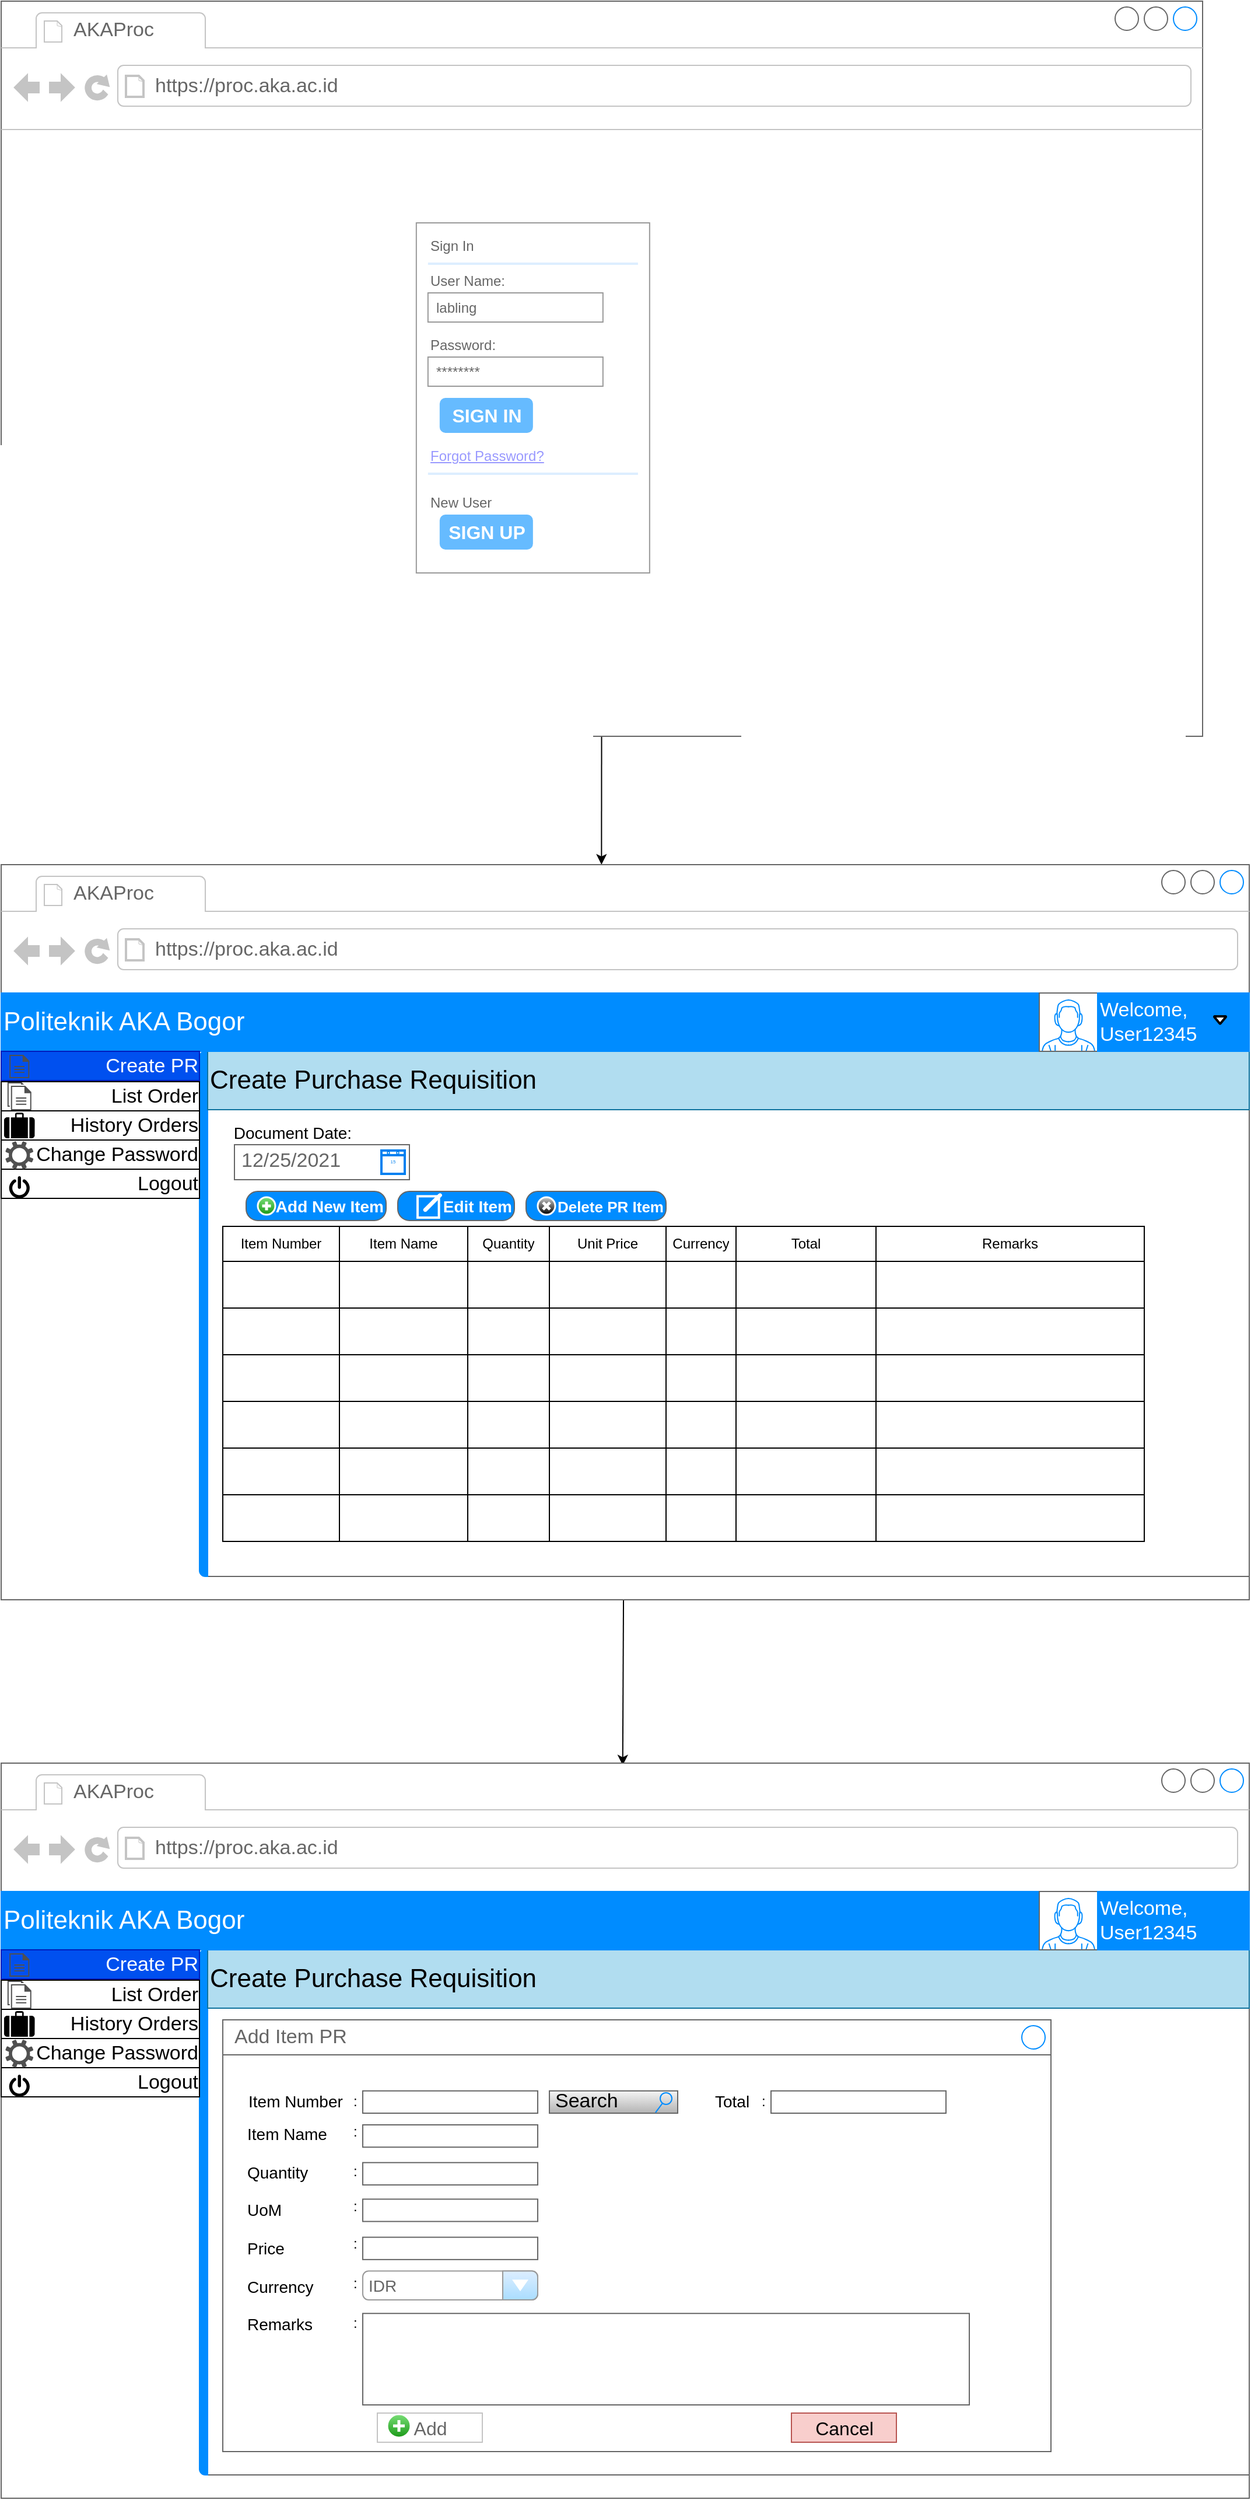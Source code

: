 <mxfile version="14.9.5" type="github">
  <diagram name="Page-1" id="03018318-947c-dd8e-b7a3-06fadd420f32">
    <mxGraphModel dx="1346" dy="877" grid="1" gridSize="10" guides="1" tooltips="1" connect="1" arrows="1" fold="1" page="1" pageScale="1" pageWidth="1100" pageHeight="850" background="none" math="0" shadow="0">
      <root>
        <mxCell id="0" />
        <mxCell id="1" parent="0" />
        <mxCell id="UZ5AK2FVw-hcxoctWNac-175" style="edgeStyle=none;rounded=0;orthogonalLoop=1;jettySize=auto;html=1;entryX=0.481;entryY=0;entryDx=0;entryDy=0;entryPerimeter=0;" edge="1" parent="1" source="FRGPHZSi0qJU7UoumQTa-4" target="42yvkzEmiVA_wIKFC7tD-16">
          <mxGeometry relative="1" as="geometry" />
        </mxCell>
        <mxCell id="FRGPHZSi0qJU7UoumQTa-4" value="" style="strokeWidth=1;shadow=0;dashed=0;align=center;html=1;shape=mxgraph.mockup.containers.browserWindow;rSize=0;strokeColor=#666666;strokeColor2=#008cff;strokeColor3=#c4c4c4;mainText=,;recursiveResize=0;" parent="1" vertex="1">
          <mxGeometry x="40" y="40" width="1030" height="630" as="geometry" />
        </mxCell>
        <mxCell id="FRGPHZSi0qJU7UoumQTa-5" value="AKAProc" style="strokeWidth=1;shadow=0;dashed=0;align=center;html=1;shape=mxgraph.mockup.containers.anchor;fontSize=17;fontColor=#666666;align=left;" parent="FRGPHZSi0qJU7UoumQTa-4" vertex="1">
          <mxGeometry x="60" y="12" width="110" height="26" as="geometry" />
        </mxCell>
        <mxCell id="FRGPHZSi0qJU7UoumQTa-6" value="https://proc.aka.ac.id" style="strokeWidth=1;shadow=0;dashed=0;align=center;html=1;shape=mxgraph.mockup.containers.anchor;rSize=0;fontSize=17;fontColor=#666666;align=left;" parent="FRGPHZSi0qJU7UoumQTa-4" vertex="1">
          <mxGeometry x="130" y="60" width="250" height="26" as="geometry" />
        </mxCell>
        <mxCell id="FRGPHZSi0qJU7UoumQTa-7" value="" style="strokeWidth=1;shadow=0;dashed=0;align=center;html=1;shape=mxgraph.mockup.forms.rrect;rSize=0;strokeColor=#999999;fillColor=#ffffff;" parent="FRGPHZSi0qJU7UoumQTa-4" vertex="1">
          <mxGeometry x="355.92" y="190" width="200" height="300" as="geometry" />
        </mxCell>
        <mxCell id="FRGPHZSi0qJU7UoumQTa-8" value="Sign In" style="strokeWidth=1;shadow=0;dashed=0;align=center;html=1;shape=mxgraph.mockup.forms.anchor;fontSize=12;fontColor=#666666;align=left;resizeWidth=1;spacingLeft=0;" parent="FRGPHZSi0qJU7UoumQTa-7" vertex="1">
          <mxGeometry width="100" height="20" relative="1" as="geometry">
            <mxPoint x="10" y="10" as="offset" />
          </mxGeometry>
        </mxCell>
        <mxCell id="FRGPHZSi0qJU7UoumQTa-9" value="" style="shape=line;strokeColor=#ddeeff;strokeWidth=2;html=1;resizeWidth=1;" parent="FRGPHZSi0qJU7UoumQTa-7" vertex="1">
          <mxGeometry width="180" height="10" relative="1" as="geometry">
            <mxPoint x="10" y="30" as="offset" />
          </mxGeometry>
        </mxCell>
        <mxCell id="FRGPHZSi0qJU7UoumQTa-10" value="User Name:" style="strokeWidth=1;shadow=0;dashed=0;align=center;html=1;shape=mxgraph.mockup.forms.anchor;fontSize=12;fontColor=#666666;align=left;resizeWidth=1;spacingLeft=0;" parent="FRGPHZSi0qJU7UoumQTa-7" vertex="1">
          <mxGeometry width="100" height="20" relative="1" as="geometry">
            <mxPoint x="10" y="40" as="offset" />
          </mxGeometry>
        </mxCell>
        <mxCell id="FRGPHZSi0qJU7UoumQTa-11" value="labling" style="strokeWidth=1;shadow=0;dashed=0;align=center;html=1;shape=mxgraph.mockup.forms.rrect;rSize=0;strokeColor=#999999;fontColor=#666666;align=left;spacingLeft=5;resizeWidth=1;" parent="FRGPHZSi0qJU7UoumQTa-7" vertex="1">
          <mxGeometry width="150" height="25" relative="1" as="geometry">
            <mxPoint x="10" y="60" as="offset" />
          </mxGeometry>
        </mxCell>
        <mxCell id="FRGPHZSi0qJU7UoumQTa-12" value="Password:" style="strokeWidth=1;shadow=0;dashed=0;align=center;html=1;shape=mxgraph.mockup.forms.anchor;fontSize=12;fontColor=#666666;align=left;resizeWidth=1;spacingLeft=0;" parent="FRGPHZSi0qJU7UoumQTa-7" vertex="1">
          <mxGeometry width="100" height="20" relative="1" as="geometry">
            <mxPoint x="10" y="95" as="offset" />
          </mxGeometry>
        </mxCell>
        <mxCell id="FRGPHZSi0qJU7UoumQTa-13" value="********" style="strokeWidth=1;shadow=0;dashed=0;align=center;html=1;shape=mxgraph.mockup.forms.rrect;rSize=0;strokeColor=#999999;fontColor=#666666;align=left;spacingLeft=5;resizeWidth=1;" parent="FRGPHZSi0qJU7UoumQTa-7" vertex="1">
          <mxGeometry width="150" height="25" relative="1" as="geometry">
            <mxPoint x="10" y="115" as="offset" />
          </mxGeometry>
        </mxCell>
        <mxCell id="FRGPHZSi0qJU7UoumQTa-14" value="SIGN IN" style="strokeWidth=1;shadow=0;dashed=0;align=center;html=1;shape=mxgraph.mockup.forms.rrect;rSize=5;strokeColor=none;fontColor=#ffffff;fillColor=#66bbff;fontSize=16;fontStyle=1;" parent="FRGPHZSi0qJU7UoumQTa-7" vertex="1">
          <mxGeometry y="1" width="80" height="30" relative="1" as="geometry">
            <mxPoint x="20" y="-150" as="offset" />
          </mxGeometry>
        </mxCell>
        <mxCell id="FRGPHZSi0qJU7UoumQTa-15" value="Forgot Password?" style="strokeWidth=1;shadow=0;dashed=0;align=center;html=1;shape=mxgraph.mockup.forms.anchor;fontSize=12;fontColor=#9999ff;align=left;spacingLeft=0;fontStyle=4;resizeWidth=1;" parent="FRGPHZSi0qJU7UoumQTa-7" vertex="1">
          <mxGeometry y="1" width="150" height="20" relative="1" as="geometry">
            <mxPoint x="10" y="-110" as="offset" />
          </mxGeometry>
        </mxCell>
        <mxCell id="FRGPHZSi0qJU7UoumQTa-16" value="" style="shape=line;strokeColor=#ddeeff;strokeWidth=2;html=1;resizeWidth=1;" parent="FRGPHZSi0qJU7UoumQTa-7" vertex="1">
          <mxGeometry y="1" width="180" height="10" relative="1" as="geometry">
            <mxPoint x="10" y="-90" as="offset" />
          </mxGeometry>
        </mxCell>
        <mxCell id="FRGPHZSi0qJU7UoumQTa-17" value="New User" style="strokeWidth=1;shadow=0;dashed=0;align=center;html=1;shape=mxgraph.mockup.forms.anchor;fontSize=12;fontColor=#666666;align=left;spacingLeft=0;resizeWidth=1;" parent="FRGPHZSi0qJU7UoumQTa-7" vertex="1">
          <mxGeometry y="1" width="150" height="20" relative="1" as="geometry">
            <mxPoint x="10" y="-70" as="offset" />
          </mxGeometry>
        </mxCell>
        <mxCell id="FRGPHZSi0qJU7UoumQTa-18" value="SIGN UP" style="strokeWidth=1;shadow=0;dashed=0;align=center;html=1;shape=mxgraph.mockup.forms.rrect;rSize=5;strokeColor=none;fontColor=#ffffff;fillColor=#66bbff;fontSize=16;fontStyle=1;" parent="FRGPHZSi0qJU7UoumQTa-7" vertex="1">
          <mxGeometry y="1" width="80" height="30" relative="1" as="geometry">
            <mxPoint x="20" y="-50" as="offset" />
          </mxGeometry>
        </mxCell>
        <mxCell id="UZ5AK2FVw-hcxoctWNac-176" style="edgeStyle=none;rounded=0;orthogonalLoop=1;jettySize=auto;html=1;entryX=0.498;entryY=0.003;entryDx=0;entryDy=0;entryPerimeter=0;" edge="1" parent="1" source="42yvkzEmiVA_wIKFC7tD-16" target="UZ5AK2FVw-hcxoctWNac-94">
          <mxGeometry relative="1" as="geometry" />
        </mxCell>
        <mxCell id="42yvkzEmiVA_wIKFC7tD-16" value="" style="strokeWidth=1;shadow=0;dashed=0;align=center;html=1;shape=mxgraph.mockup.containers.browserWindow;rSize=0;strokeColor=#666666;strokeColor2=#008cff;strokeColor3=#c4c4c4;mainText=,;recursiveResize=0;" parent="1" vertex="1">
          <mxGeometry x="40" y="780" width="1070" height="630" as="geometry" />
        </mxCell>
        <mxCell id="42yvkzEmiVA_wIKFC7tD-17" value="AKAProc" style="strokeWidth=1;shadow=0;dashed=0;align=center;html=1;shape=mxgraph.mockup.containers.anchor;fontSize=17;fontColor=#666666;align=left;" parent="42yvkzEmiVA_wIKFC7tD-16" vertex="1">
          <mxGeometry x="60" y="12" width="110" height="26" as="geometry" />
        </mxCell>
        <mxCell id="42yvkzEmiVA_wIKFC7tD-18" value="https://proc.aka.ac.id" style="strokeWidth=1;shadow=0;dashed=0;align=center;html=1;shape=mxgraph.mockup.containers.anchor;rSize=0;fontSize=17;fontColor=#666666;align=left;" parent="42yvkzEmiVA_wIKFC7tD-16" vertex="1">
          <mxGeometry x="130" y="60" width="250" height="26" as="geometry" />
        </mxCell>
        <mxCell id="42yvkzEmiVA_wIKFC7tD-37" value="" style="strokeWidth=1;shadow=0;dashed=0;align=center;html=1;shape=mxgraph.mockup.containers.marginRect2;rectMarginLeft=67;strokeColor=#666666;gradientColor=none;" parent="42yvkzEmiVA_wIKFC7tD-16" vertex="1">
          <mxGeometry x="110" y="160" width="960" height="450" as="geometry" />
        </mxCell>
        <mxCell id="42yvkzEmiVA_wIKFC7tD-41" value="" style="strokeWidth=1;shadow=0;dashed=0;align=center;html=1;shape=mxgraph.mockup.containers.leftButton;rSize=5;strokeColor=#008cff;fillColor=#008cff;resizeHeight=1;movable=0;deletable=0;" parent="42yvkzEmiVA_wIKFC7tD-37" vertex="1">
          <mxGeometry width="7" height="450" relative="1" as="geometry">
            <mxPoint x="60" as="offset" />
          </mxGeometry>
        </mxCell>
        <mxCell id="42yvkzEmiVA_wIKFC7tD-43" value="&lt;font style=&quot;font-size: 22px&quot;&gt;Create Purchase Requisition&lt;/font&gt;" style="strokeWidth=1;shadow=0;dashed=0;align=left;html=1;shape=mxgraph.mockup.containers.rrect;rSize=0;fontSize=17;fillColor=#b1ddf0;strokeColor=#10739e;" parent="42yvkzEmiVA_wIKFC7tD-37" vertex="1">
          <mxGeometry x="67" width="893" height="50" as="geometry" />
        </mxCell>
        <mxCell id="42yvkzEmiVA_wIKFC7tD-111" value="12/25/2021" style="strokeWidth=1;shadow=0;dashed=0;align=center;html=1;shape=mxgraph.mockup.text.textBox;fontColor=#666666;align=left;fontSize=17;spacingLeft=4;spacingTop=-3;strokeColor=#666666;mainText=" parent="42yvkzEmiVA_wIKFC7tD-37" vertex="1">
          <mxGeometry x="90" y="80" width="150" height="30" as="geometry" />
        </mxCell>
        <mxCell id="42yvkzEmiVA_wIKFC7tD-166" value="Document Date:" style="text;html=1;strokeColor=none;fillColor=none;align=center;verticalAlign=middle;whiteSpace=wrap;rounded=0;fontSize=14;" parent="42yvkzEmiVA_wIKFC7tD-37" vertex="1">
          <mxGeometry x="80" y="60" width="120" height="20" as="geometry" />
        </mxCell>
        <mxCell id="UZ5AK2FVw-hcxoctWNac-22" value="" style="shape=table;startSize=0;container=1;collapsible=0;childLayout=tableLayout;" vertex="1" parent="42yvkzEmiVA_wIKFC7tD-37">
          <mxGeometry x="80" y="150" width="790" height="270" as="geometry" />
        </mxCell>
        <mxCell id="UZ5AK2FVw-hcxoctWNac-23" value="" style="shape=partialRectangle;collapsible=0;dropTarget=0;pointerEvents=0;fillColor=none;top=0;left=0;bottom=0;right=0;points=[[0,0.5],[1,0.5]];portConstraint=eastwest;" vertex="1" parent="UZ5AK2FVw-hcxoctWNac-22">
          <mxGeometry width="790" height="30" as="geometry" />
        </mxCell>
        <mxCell id="UZ5AK2FVw-hcxoctWNac-24" value="Item Number" style="shape=partialRectangle;html=1;whiteSpace=wrap;connectable=0;overflow=hidden;fillColor=none;top=0;left=0;bottom=0;right=0;pointerEvents=1;" vertex="1" parent="UZ5AK2FVw-hcxoctWNac-23">
          <mxGeometry width="100" height="30" as="geometry" />
        </mxCell>
        <mxCell id="UZ5AK2FVw-hcxoctWNac-25" value="" style="shape=partialRectangle;html=1;whiteSpace=wrap;connectable=0;overflow=hidden;fillColor=none;top=0;left=0;bottom=0;right=0;pointerEvents=1;" vertex="1" parent="UZ5AK2FVw-hcxoctWNac-23">
          <mxGeometry x="100" width="110" height="30" as="geometry" />
        </mxCell>
        <mxCell id="UZ5AK2FVw-hcxoctWNac-26" value="Quantity" style="shape=partialRectangle;html=1;whiteSpace=wrap;connectable=0;overflow=hidden;fillColor=none;top=0;left=0;bottom=0;right=0;pointerEvents=1;" vertex="1" parent="UZ5AK2FVw-hcxoctWNac-23">
          <mxGeometry x="210" width="70" height="30" as="geometry" />
        </mxCell>
        <mxCell id="UZ5AK2FVw-hcxoctWNac-27" value="Unit Price" style="shape=partialRectangle;html=1;whiteSpace=wrap;connectable=0;overflow=hidden;fillColor=none;top=0;left=0;bottom=0;right=0;pointerEvents=1;" vertex="1" parent="UZ5AK2FVw-hcxoctWNac-23">
          <mxGeometry x="280" width="100" height="30" as="geometry" />
        </mxCell>
        <mxCell id="UZ5AK2FVw-hcxoctWNac-28" value="Currency" style="shape=partialRectangle;html=1;whiteSpace=wrap;connectable=0;overflow=hidden;fillColor=none;top=0;left=0;bottom=0;right=0;pointerEvents=1;" vertex="1" parent="UZ5AK2FVw-hcxoctWNac-23">
          <mxGeometry x="380" width="60" height="30" as="geometry" />
        </mxCell>
        <mxCell id="UZ5AK2FVw-hcxoctWNac-29" value="Total" style="shape=partialRectangle;html=1;whiteSpace=wrap;connectable=0;overflow=hidden;fillColor=none;top=0;left=0;bottom=0;right=0;pointerEvents=1;" vertex="1" parent="UZ5AK2FVw-hcxoctWNac-23">
          <mxGeometry x="440" width="120" height="30" as="geometry" />
        </mxCell>
        <mxCell id="UZ5AK2FVw-hcxoctWNac-38" value="Remarks" style="shape=partialRectangle;html=1;whiteSpace=wrap;connectable=0;overflow=hidden;fillColor=none;top=0;left=0;bottom=0;right=0;pointerEvents=1;" vertex="1" parent="UZ5AK2FVw-hcxoctWNac-23">
          <mxGeometry x="560" width="230" height="30" as="geometry" />
        </mxCell>
        <mxCell id="UZ5AK2FVw-hcxoctWNac-30" value="" style="shape=partialRectangle;collapsible=0;dropTarget=0;pointerEvents=0;fillColor=none;top=0;left=0;bottom=0;right=0;points=[[0,0.5],[1,0.5]];portConstraint=eastwest;" vertex="1" parent="UZ5AK2FVw-hcxoctWNac-22">
          <mxGeometry y="30" width="790" height="40" as="geometry" />
        </mxCell>
        <mxCell id="UZ5AK2FVw-hcxoctWNac-31" value="" style="shape=partialRectangle;html=1;whiteSpace=wrap;connectable=0;overflow=hidden;fillColor=none;top=0;left=0;bottom=0;right=0;pointerEvents=1;" vertex="1" parent="UZ5AK2FVw-hcxoctWNac-30">
          <mxGeometry width="100" height="40" as="geometry" />
        </mxCell>
        <mxCell id="UZ5AK2FVw-hcxoctWNac-32" value="" style="shape=partialRectangle;html=1;whiteSpace=wrap;connectable=0;overflow=hidden;fillColor=none;top=0;left=0;bottom=0;right=0;pointerEvents=1;" vertex="1" parent="UZ5AK2FVw-hcxoctWNac-30">
          <mxGeometry x="100" width="110" height="40" as="geometry" />
        </mxCell>
        <mxCell id="UZ5AK2FVw-hcxoctWNac-33" value="" style="shape=partialRectangle;html=1;whiteSpace=wrap;connectable=0;overflow=hidden;fillColor=none;top=0;left=0;bottom=0;right=0;pointerEvents=1;" vertex="1" parent="UZ5AK2FVw-hcxoctWNac-30">
          <mxGeometry x="210" width="70" height="40" as="geometry" />
        </mxCell>
        <mxCell id="UZ5AK2FVw-hcxoctWNac-34" value="" style="shape=partialRectangle;html=1;whiteSpace=wrap;connectable=0;overflow=hidden;fillColor=none;top=0;left=0;bottom=0;right=0;pointerEvents=1;" vertex="1" parent="UZ5AK2FVw-hcxoctWNac-30">
          <mxGeometry x="280" width="100" height="40" as="geometry" />
        </mxCell>
        <mxCell id="UZ5AK2FVw-hcxoctWNac-35" value="" style="shape=partialRectangle;html=1;whiteSpace=wrap;connectable=0;overflow=hidden;fillColor=none;top=0;left=0;bottom=0;right=0;pointerEvents=1;" vertex="1" parent="UZ5AK2FVw-hcxoctWNac-30">
          <mxGeometry x="380" width="60" height="40" as="geometry" />
        </mxCell>
        <mxCell id="UZ5AK2FVw-hcxoctWNac-36" value="" style="shape=partialRectangle;html=1;whiteSpace=wrap;connectable=0;overflow=hidden;fillColor=none;top=0;left=0;bottom=0;right=0;pointerEvents=1;" vertex="1" parent="UZ5AK2FVw-hcxoctWNac-30">
          <mxGeometry x="440" width="120" height="40" as="geometry" />
        </mxCell>
        <mxCell id="UZ5AK2FVw-hcxoctWNac-39" style="shape=partialRectangle;html=1;whiteSpace=wrap;connectable=0;overflow=hidden;fillColor=none;top=0;left=0;bottom=0;right=0;pointerEvents=1;" vertex="1" parent="UZ5AK2FVw-hcxoctWNac-30">
          <mxGeometry x="560" width="230" height="40" as="geometry" />
        </mxCell>
        <mxCell id="UZ5AK2FVw-hcxoctWNac-48" style="shape=partialRectangle;collapsible=0;dropTarget=0;pointerEvents=0;fillColor=none;top=0;left=0;bottom=0;right=0;points=[[0,0.5],[1,0.5]];portConstraint=eastwest;" vertex="1" parent="UZ5AK2FVw-hcxoctWNac-22">
          <mxGeometry y="70" width="790" height="40" as="geometry" />
        </mxCell>
        <mxCell id="UZ5AK2FVw-hcxoctWNac-49" style="shape=partialRectangle;html=1;whiteSpace=wrap;connectable=0;overflow=hidden;fillColor=none;top=0;left=0;bottom=0;right=0;pointerEvents=1;" vertex="1" parent="UZ5AK2FVw-hcxoctWNac-48">
          <mxGeometry width="100" height="40" as="geometry" />
        </mxCell>
        <mxCell id="UZ5AK2FVw-hcxoctWNac-50" style="shape=partialRectangle;html=1;whiteSpace=wrap;connectable=0;overflow=hidden;fillColor=none;top=0;left=0;bottom=0;right=0;pointerEvents=1;" vertex="1" parent="UZ5AK2FVw-hcxoctWNac-48">
          <mxGeometry x="100" width="110" height="40" as="geometry" />
        </mxCell>
        <mxCell id="UZ5AK2FVw-hcxoctWNac-51" style="shape=partialRectangle;html=1;whiteSpace=wrap;connectable=0;overflow=hidden;fillColor=none;top=0;left=0;bottom=0;right=0;pointerEvents=1;" vertex="1" parent="UZ5AK2FVw-hcxoctWNac-48">
          <mxGeometry x="210" width="70" height="40" as="geometry" />
        </mxCell>
        <mxCell id="UZ5AK2FVw-hcxoctWNac-52" style="shape=partialRectangle;html=1;whiteSpace=wrap;connectable=0;overflow=hidden;fillColor=none;top=0;left=0;bottom=0;right=0;pointerEvents=1;" vertex="1" parent="UZ5AK2FVw-hcxoctWNac-48">
          <mxGeometry x="280" width="100" height="40" as="geometry" />
        </mxCell>
        <mxCell id="UZ5AK2FVw-hcxoctWNac-53" style="shape=partialRectangle;html=1;whiteSpace=wrap;connectable=0;overflow=hidden;fillColor=none;top=0;left=0;bottom=0;right=0;pointerEvents=1;" vertex="1" parent="UZ5AK2FVw-hcxoctWNac-48">
          <mxGeometry x="380" width="60" height="40" as="geometry" />
        </mxCell>
        <mxCell id="UZ5AK2FVw-hcxoctWNac-54" style="shape=partialRectangle;html=1;whiteSpace=wrap;connectable=0;overflow=hidden;fillColor=none;top=0;left=0;bottom=0;right=0;pointerEvents=1;" vertex="1" parent="UZ5AK2FVw-hcxoctWNac-48">
          <mxGeometry x="440" width="120" height="40" as="geometry" />
        </mxCell>
        <mxCell id="UZ5AK2FVw-hcxoctWNac-55" style="shape=partialRectangle;html=1;whiteSpace=wrap;connectable=0;overflow=hidden;fillColor=none;top=0;left=0;bottom=0;right=0;pointerEvents=1;" vertex="1" parent="UZ5AK2FVw-hcxoctWNac-48">
          <mxGeometry x="560" width="230" height="40" as="geometry" />
        </mxCell>
        <mxCell id="UZ5AK2FVw-hcxoctWNac-56" style="shape=partialRectangle;collapsible=0;dropTarget=0;pointerEvents=0;fillColor=none;top=0;left=0;bottom=0;right=0;points=[[0,0.5],[1,0.5]];portConstraint=eastwest;" vertex="1" parent="UZ5AK2FVw-hcxoctWNac-22">
          <mxGeometry y="110" width="790" height="40" as="geometry" />
        </mxCell>
        <mxCell id="UZ5AK2FVw-hcxoctWNac-57" style="shape=partialRectangle;html=1;whiteSpace=wrap;connectable=0;overflow=hidden;fillColor=none;top=0;left=0;bottom=0;right=0;pointerEvents=1;" vertex="1" parent="UZ5AK2FVw-hcxoctWNac-56">
          <mxGeometry width="100" height="40" as="geometry" />
        </mxCell>
        <mxCell id="UZ5AK2FVw-hcxoctWNac-58" style="shape=partialRectangle;html=1;whiteSpace=wrap;connectable=0;overflow=hidden;fillColor=none;top=0;left=0;bottom=0;right=0;pointerEvents=1;" vertex="1" parent="UZ5AK2FVw-hcxoctWNac-56">
          <mxGeometry x="100" width="110" height="40" as="geometry" />
        </mxCell>
        <mxCell id="UZ5AK2FVw-hcxoctWNac-59" style="shape=partialRectangle;html=1;whiteSpace=wrap;connectable=0;overflow=hidden;fillColor=none;top=0;left=0;bottom=0;right=0;pointerEvents=1;" vertex="1" parent="UZ5AK2FVw-hcxoctWNac-56">
          <mxGeometry x="210" width="70" height="40" as="geometry" />
        </mxCell>
        <mxCell id="UZ5AK2FVw-hcxoctWNac-60" style="shape=partialRectangle;html=1;whiteSpace=wrap;connectable=0;overflow=hidden;fillColor=none;top=0;left=0;bottom=0;right=0;pointerEvents=1;" vertex="1" parent="UZ5AK2FVw-hcxoctWNac-56">
          <mxGeometry x="280" width="100" height="40" as="geometry" />
        </mxCell>
        <mxCell id="UZ5AK2FVw-hcxoctWNac-61" style="shape=partialRectangle;html=1;whiteSpace=wrap;connectable=0;overflow=hidden;fillColor=none;top=0;left=0;bottom=0;right=0;pointerEvents=1;" vertex="1" parent="UZ5AK2FVw-hcxoctWNac-56">
          <mxGeometry x="380" width="60" height="40" as="geometry" />
        </mxCell>
        <mxCell id="UZ5AK2FVw-hcxoctWNac-62" style="shape=partialRectangle;html=1;whiteSpace=wrap;connectable=0;overflow=hidden;fillColor=none;top=0;left=0;bottom=0;right=0;pointerEvents=1;" vertex="1" parent="UZ5AK2FVw-hcxoctWNac-56">
          <mxGeometry x="440" width="120" height="40" as="geometry" />
        </mxCell>
        <mxCell id="UZ5AK2FVw-hcxoctWNac-63" style="shape=partialRectangle;html=1;whiteSpace=wrap;connectable=0;overflow=hidden;fillColor=none;top=0;left=0;bottom=0;right=0;pointerEvents=1;" vertex="1" parent="UZ5AK2FVw-hcxoctWNac-56">
          <mxGeometry x="560" width="230" height="40" as="geometry" />
        </mxCell>
        <mxCell id="UZ5AK2FVw-hcxoctWNac-64" style="shape=partialRectangle;collapsible=0;dropTarget=0;pointerEvents=0;fillColor=none;top=0;left=0;bottom=0;right=0;points=[[0,0.5],[1,0.5]];portConstraint=eastwest;" vertex="1" parent="UZ5AK2FVw-hcxoctWNac-22">
          <mxGeometry y="150" width="790" height="40" as="geometry" />
        </mxCell>
        <mxCell id="UZ5AK2FVw-hcxoctWNac-65" style="shape=partialRectangle;html=1;whiteSpace=wrap;connectable=0;overflow=hidden;fillColor=none;top=0;left=0;bottom=0;right=0;pointerEvents=1;" vertex="1" parent="UZ5AK2FVw-hcxoctWNac-64">
          <mxGeometry width="100" height="40" as="geometry" />
        </mxCell>
        <mxCell id="UZ5AK2FVw-hcxoctWNac-66" style="shape=partialRectangle;html=1;whiteSpace=wrap;connectable=0;overflow=hidden;fillColor=none;top=0;left=0;bottom=0;right=0;pointerEvents=1;" vertex="1" parent="UZ5AK2FVw-hcxoctWNac-64">
          <mxGeometry x="100" width="110" height="40" as="geometry" />
        </mxCell>
        <mxCell id="UZ5AK2FVw-hcxoctWNac-67" style="shape=partialRectangle;html=1;whiteSpace=wrap;connectable=0;overflow=hidden;fillColor=none;top=0;left=0;bottom=0;right=0;pointerEvents=1;" vertex="1" parent="UZ5AK2FVw-hcxoctWNac-64">
          <mxGeometry x="210" width="70" height="40" as="geometry" />
        </mxCell>
        <mxCell id="UZ5AK2FVw-hcxoctWNac-68" style="shape=partialRectangle;html=1;whiteSpace=wrap;connectable=0;overflow=hidden;fillColor=none;top=0;left=0;bottom=0;right=0;pointerEvents=1;" vertex="1" parent="UZ5AK2FVw-hcxoctWNac-64">
          <mxGeometry x="280" width="100" height="40" as="geometry" />
        </mxCell>
        <mxCell id="UZ5AK2FVw-hcxoctWNac-69" style="shape=partialRectangle;html=1;whiteSpace=wrap;connectable=0;overflow=hidden;fillColor=none;top=0;left=0;bottom=0;right=0;pointerEvents=1;" vertex="1" parent="UZ5AK2FVw-hcxoctWNac-64">
          <mxGeometry x="380" width="60" height="40" as="geometry" />
        </mxCell>
        <mxCell id="UZ5AK2FVw-hcxoctWNac-70" style="shape=partialRectangle;html=1;whiteSpace=wrap;connectable=0;overflow=hidden;fillColor=none;top=0;left=0;bottom=0;right=0;pointerEvents=1;" vertex="1" parent="UZ5AK2FVw-hcxoctWNac-64">
          <mxGeometry x="440" width="120" height="40" as="geometry" />
        </mxCell>
        <mxCell id="UZ5AK2FVw-hcxoctWNac-71" style="shape=partialRectangle;html=1;whiteSpace=wrap;connectable=0;overflow=hidden;fillColor=none;top=0;left=0;bottom=0;right=0;pointerEvents=1;" vertex="1" parent="UZ5AK2FVw-hcxoctWNac-64">
          <mxGeometry x="560" width="230" height="40" as="geometry" />
        </mxCell>
        <mxCell id="UZ5AK2FVw-hcxoctWNac-72" style="shape=partialRectangle;collapsible=0;dropTarget=0;pointerEvents=0;fillColor=none;top=0;left=0;bottom=0;right=0;points=[[0,0.5],[1,0.5]];portConstraint=eastwest;" vertex="1" parent="UZ5AK2FVw-hcxoctWNac-22">
          <mxGeometry y="190" width="790" height="40" as="geometry" />
        </mxCell>
        <mxCell id="UZ5AK2FVw-hcxoctWNac-73" style="shape=partialRectangle;html=1;whiteSpace=wrap;connectable=0;overflow=hidden;fillColor=none;top=0;left=0;bottom=0;right=0;pointerEvents=1;" vertex="1" parent="UZ5AK2FVw-hcxoctWNac-72">
          <mxGeometry width="100" height="40" as="geometry" />
        </mxCell>
        <mxCell id="UZ5AK2FVw-hcxoctWNac-74" style="shape=partialRectangle;html=1;whiteSpace=wrap;connectable=0;overflow=hidden;fillColor=none;top=0;left=0;bottom=0;right=0;pointerEvents=1;" vertex="1" parent="UZ5AK2FVw-hcxoctWNac-72">
          <mxGeometry x="100" width="110" height="40" as="geometry" />
        </mxCell>
        <mxCell id="UZ5AK2FVw-hcxoctWNac-75" style="shape=partialRectangle;html=1;whiteSpace=wrap;connectable=0;overflow=hidden;fillColor=none;top=0;left=0;bottom=0;right=0;pointerEvents=1;" vertex="1" parent="UZ5AK2FVw-hcxoctWNac-72">
          <mxGeometry x="210" width="70" height="40" as="geometry" />
        </mxCell>
        <mxCell id="UZ5AK2FVw-hcxoctWNac-76" style="shape=partialRectangle;html=1;whiteSpace=wrap;connectable=0;overflow=hidden;fillColor=none;top=0;left=0;bottom=0;right=0;pointerEvents=1;" vertex="1" parent="UZ5AK2FVw-hcxoctWNac-72">
          <mxGeometry x="280" width="100" height="40" as="geometry" />
        </mxCell>
        <mxCell id="UZ5AK2FVw-hcxoctWNac-77" style="shape=partialRectangle;html=1;whiteSpace=wrap;connectable=0;overflow=hidden;fillColor=none;top=0;left=0;bottom=0;right=0;pointerEvents=1;" vertex="1" parent="UZ5AK2FVw-hcxoctWNac-72">
          <mxGeometry x="380" width="60" height="40" as="geometry" />
        </mxCell>
        <mxCell id="UZ5AK2FVw-hcxoctWNac-78" style="shape=partialRectangle;html=1;whiteSpace=wrap;connectable=0;overflow=hidden;fillColor=none;top=0;left=0;bottom=0;right=0;pointerEvents=1;" vertex="1" parent="UZ5AK2FVw-hcxoctWNac-72">
          <mxGeometry x="440" width="120" height="40" as="geometry" />
        </mxCell>
        <mxCell id="UZ5AK2FVw-hcxoctWNac-79" style="shape=partialRectangle;html=1;whiteSpace=wrap;connectable=0;overflow=hidden;fillColor=none;top=0;left=0;bottom=0;right=0;pointerEvents=1;" vertex="1" parent="UZ5AK2FVw-hcxoctWNac-72">
          <mxGeometry x="560" width="230" height="40" as="geometry" />
        </mxCell>
        <mxCell id="UZ5AK2FVw-hcxoctWNac-80" style="shape=partialRectangle;collapsible=0;dropTarget=0;pointerEvents=0;fillColor=none;top=0;left=0;bottom=0;right=0;points=[[0,0.5],[1,0.5]];portConstraint=eastwest;" vertex="1" parent="UZ5AK2FVw-hcxoctWNac-22">
          <mxGeometry y="230" width="790" height="40" as="geometry" />
        </mxCell>
        <mxCell id="UZ5AK2FVw-hcxoctWNac-81" style="shape=partialRectangle;html=1;whiteSpace=wrap;connectable=0;overflow=hidden;fillColor=none;top=0;left=0;bottom=0;right=0;pointerEvents=1;" vertex="1" parent="UZ5AK2FVw-hcxoctWNac-80">
          <mxGeometry width="100" height="40" as="geometry" />
        </mxCell>
        <mxCell id="UZ5AK2FVw-hcxoctWNac-82" style="shape=partialRectangle;html=1;whiteSpace=wrap;connectable=0;overflow=hidden;fillColor=none;top=0;left=0;bottom=0;right=0;pointerEvents=1;" vertex="1" parent="UZ5AK2FVw-hcxoctWNac-80">
          <mxGeometry x="100" width="110" height="40" as="geometry" />
        </mxCell>
        <mxCell id="UZ5AK2FVw-hcxoctWNac-83" style="shape=partialRectangle;html=1;whiteSpace=wrap;connectable=0;overflow=hidden;fillColor=none;top=0;left=0;bottom=0;right=0;pointerEvents=1;" vertex="1" parent="UZ5AK2FVw-hcxoctWNac-80">
          <mxGeometry x="210" width="70" height="40" as="geometry" />
        </mxCell>
        <mxCell id="UZ5AK2FVw-hcxoctWNac-84" style="shape=partialRectangle;html=1;whiteSpace=wrap;connectable=0;overflow=hidden;fillColor=none;top=0;left=0;bottom=0;right=0;pointerEvents=1;" vertex="1" parent="UZ5AK2FVw-hcxoctWNac-80">
          <mxGeometry x="280" width="100" height="40" as="geometry" />
        </mxCell>
        <mxCell id="UZ5AK2FVw-hcxoctWNac-85" style="shape=partialRectangle;html=1;whiteSpace=wrap;connectable=0;overflow=hidden;fillColor=none;top=0;left=0;bottom=0;right=0;pointerEvents=1;" vertex="1" parent="UZ5AK2FVw-hcxoctWNac-80">
          <mxGeometry x="380" width="60" height="40" as="geometry" />
        </mxCell>
        <mxCell id="UZ5AK2FVw-hcxoctWNac-86" style="shape=partialRectangle;html=1;whiteSpace=wrap;connectable=0;overflow=hidden;fillColor=none;top=0;left=0;bottom=0;right=0;pointerEvents=1;" vertex="1" parent="UZ5AK2FVw-hcxoctWNac-80">
          <mxGeometry x="440" width="120" height="40" as="geometry" />
        </mxCell>
        <mxCell id="UZ5AK2FVw-hcxoctWNac-87" style="shape=partialRectangle;html=1;whiteSpace=wrap;connectable=0;overflow=hidden;fillColor=none;top=0;left=0;bottom=0;right=0;pointerEvents=1;" vertex="1" parent="UZ5AK2FVw-hcxoctWNac-80">
          <mxGeometry x="560" width="230" height="40" as="geometry" />
        </mxCell>
        <mxCell id="UZ5AK2FVw-hcxoctWNac-37" value="Item Name" style="shape=partialRectangle;html=1;whiteSpace=wrap;connectable=0;overflow=hidden;fillColor=none;top=0;left=0;bottom=0;right=0;pointerEvents=1;" vertex="1" parent="42yvkzEmiVA_wIKFC7tD-37">
          <mxGeometry x="200" y="150" width="70" height="30" as="geometry" />
        </mxCell>
        <mxCell id="UZ5AK2FVw-hcxoctWNac-88" value="&lt;font style=&quot;font-size: 14px&quot;&gt;Add New Item&lt;/font&gt;" style="strokeWidth=1;shadow=0;dashed=0;align=right;html=1;shape=mxgraph.mockup.buttons.button;strokeColor=#666666;fontColor=#ffffff;mainText=;buttonStyle=round;fontSize=17;fontStyle=1;fillColor=#008cff;whiteSpace=wrap;" vertex="1" parent="42yvkzEmiVA_wIKFC7tD-37">
          <mxGeometry x="100" y="120" width="120" height="25" as="geometry" />
        </mxCell>
        <mxCell id="UZ5AK2FVw-hcxoctWNac-90" value="&lt;font style=&quot;font-size: 13px&quot;&gt;Delete PR Item&lt;/font&gt;" style="strokeWidth=1;shadow=0;dashed=0;align=right;html=1;shape=mxgraph.mockup.buttons.button;strokeColor=#666666;fontColor=#ffffff;mainText=;buttonStyle=round;fontSize=17;fontStyle=1;fillColor=#008cff;whiteSpace=wrap;" vertex="1" parent="42yvkzEmiVA_wIKFC7tD-37">
          <mxGeometry x="340" y="120" width="120" height="25" as="geometry" />
        </mxCell>
        <mxCell id="42yvkzEmiVA_wIKFC7tD-42" value="&lt;font style=&quot;font-size: 22px&quot;&gt;Politeknik AKA Bogor&lt;/font&gt;" style="strokeWidth=1;shadow=0;dashed=0;align=left;html=1;shape=mxgraph.mockup.containers.rrect;rSize=0;fontSize=17;fontColor=#ffffff;strokeColor=#008cff;fillColor=#008cff;" parent="42yvkzEmiVA_wIKFC7tD-16" vertex="1">
          <mxGeometry y="110" width="890" height="50" as="geometry" />
        </mxCell>
        <mxCell id="42yvkzEmiVA_wIKFC7tD-44" value="" style="verticalLabelPosition=bottom;shadow=0;dashed=0;align=center;html=1;verticalAlign=top;strokeWidth=1;shape=mxgraph.mockup.containers.userMale;strokeColor=#666666;strokeColor2=#008cff;" parent="42yvkzEmiVA_wIKFC7tD-16" vertex="1">
          <mxGeometry x="890" y="110" width="50" height="50" as="geometry" />
        </mxCell>
        <mxCell id="42yvkzEmiVA_wIKFC7tD-45" value="Welcome,&lt;br&gt;User12345" style="strokeWidth=1;shadow=0;dashed=0;align=left;html=1;shape=mxgraph.mockup.containers.rrect;rSize=0;fontSize=17;fontColor=#ffffff;strokeColor=#008cff;fillColor=#008cff;" parent="42yvkzEmiVA_wIKFC7tD-16" vertex="1">
          <mxGeometry x="940" y="110" width="130" height="50" as="geometry" />
        </mxCell>
        <mxCell id="42yvkzEmiVA_wIKFC7tD-38" value="Create PR" style="strokeWidth=1;shadow=0;dashed=0;align=right;html=1;shape=mxgraph.mockup.containers.rrect;rSize=0;fontSize=17;fillColor=#0050ef;strokeColor=#001DBC;fontColor=#ffffff;" parent="42yvkzEmiVA_wIKFC7tD-16" vertex="1">
          <mxGeometry width="170" height="25" relative="1" as="geometry">
            <mxPoint y="160" as="offset" />
          </mxGeometry>
        </mxCell>
        <mxCell id="42yvkzEmiVA_wIKFC7tD-47" value="List Order" style="strokeWidth=1;shadow=0;dashed=0;align=right;html=1;shape=mxgraph.mockup.containers.rrect;rSize=0;fontSize=17;" parent="42yvkzEmiVA_wIKFC7tD-16" vertex="1">
          <mxGeometry y="186" width="170" height="25" as="geometry" />
        </mxCell>
        <mxCell id="42yvkzEmiVA_wIKFC7tD-48" value="History Orders" style="strokeWidth=1;shadow=0;dashed=0;align=right;html=1;shape=mxgraph.mockup.containers.rrect;rSize=0;fontSize=17;" parent="42yvkzEmiVA_wIKFC7tD-16" vertex="1">
          <mxGeometry y="211" width="170" height="25" as="geometry" />
        </mxCell>
        <mxCell id="42yvkzEmiVA_wIKFC7tD-49" value="Change Password" style="strokeWidth=1;shadow=0;dashed=0;align=right;html=1;shape=mxgraph.mockup.containers.rrect;rSize=0;fontSize=17;" parent="42yvkzEmiVA_wIKFC7tD-16" vertex="1">
          <mxGeometry y="236" width="170" height="25" as="geometry" />
        </mxCell>
        <mxCell id="42yvkzEmiVA_wIKFC7tD-50" value="Logout" style="strokeWidth=1;shadow=0;dashed=0;align=right;html=1;shape=mxgraph.mockup.containers.rrect;rSize=0;fontSize=17;" parent="42yvkzEmiVA_wIKFC7tD-16" vertex="1">
          <mxGeometry y="261" width="170" height="25" as="geometry" />
        </mxCell>
        <mxCell id="42yvkzEmiVA_wIKFC7tD-51" value="" style="shape=mxgraph.signs.tech.power;html=1;pointerEvents=1;fillColor=#000000;strokeColor=none;verticalLabelPosition=bottom;verticalAlign=top;align=center;" parent="42yvkzEmiVA_wIKFC7tD-16" vertex="1">
          <mxGeometry x="6.82" y="267" width="17.64" height="19" as="geometry" />
        </mxCell>
        <mxCell id="42yvkzEmiVA_wIKFC7tD-52" value="" style="shape=mxgraph.signs.travel.baggage;html=1;pointerEvents=1;fillColor=#000000;strokeColor=none;verticalLabelPosition=bottom;verticalAlign=top;align=center;" parent="42yvkzEmiVA_wIKFC7tD-16" vertex="1">
          <mxGeometry x="2.49" y="212.5" width="26.29" height="22" as="geometry" />
        </mxCell>
        <mxCell id="42yvkzEmiVA_wIKFC7tD-53" value="" style="pointerEvents=1;shadow=0;dashed=0;html=1;strokeColor=none;fillColor=#505050;labelPosition=center;verticalLabelPosition=bottom;verticalAlign=top;outlineConnect=0;align=center;shape=mxgraph.office.concepts.settings;" parent="42yvkzEmiVA_wIKFC7tD-16" vertex="1">
          <mxGeometry x="3.64" y="237" width="24" height="24" as="geometry" />
        </mxCell>
        <mxCell id="42yvkzEmiVA_wIKFC7tD-54" value="" style="pointerEvents=1;shadow=0;dashed=0;html=1;strokeColor=none;fillColor=#505050;labelPosition=center;verticalLabelPosition=bottom;verticalAlign=top;outlineConnect=0;align=center;shape=mxgraph.office.concepts.documents;" parent="42yvkzEmiVA_wIKFC7tD-16" vertex="1">
          <mxGeometry x="5.42" y="186.5" width="20.44" height="24" as="geometry" />
        </mxCell>
        <mxCell id="42yvkzEmiVA_wIKFC7tD-55" value="" style="pointerEvents=1;shadow=0;dashed=0;html=1;strokeColor=none;fillColor=#505050;labelPosition=center;verticalLabelPosition=bottom;verticalAlign=top;outlineConnect=0;align=center;shape=mxgraph.office.concepts.document;" parent="42yvkzEmiVA_wIKFC7tD-16" vertex="1">
          <mxGeometry x="7.13" y="163" width="17.02" height="20" as="geometry" />
        </mxCell>
        <mxCell id="42yvkzEmiVA_wIKFC7tD-46" value="" style="strokeWidth=2;html=1;shape=mxgraph.flowchart.merge_or_storage;whiteSpace=wrap;" parent="1" vertex="1">
          <mxGeometry x="1080" y="910" width="10" height="6.32" as="geometry" />
        </mxCell>
        <mxCell id="42yvkzEmiVA_wIKFC7tD-165" value="" style="html=1;verticalLabelPosition=bottom;align=center;labelBackgroundColor=#ffffff;verticalAlign=top;strokeWidth=2;strokeColor=#0080F0;shadow=0;dashed=0;shape=mxgraph.ios7.icons.calendar;" parent="1" vertex="1">
          <mxGeometry x="366" y="1025" width="20" height="20" as="geometry" />
        </mxCell>
        <mxCell id="UZ5AK2FVw-hcxoctWNac-89" value="&lt;font style=&quot;font-size: 14px&quot;&gt;Edit Item&lt;/font&gt;" style="strokeWidth=1;shadow=0;dashed=0;align=right;html=1;shape=mxgraph.mockup.buttons.button;strokeColor=#666666;fontColor=#ffffff;mainText=;buttonStyle=round;fontSize=17;fontStyle=1;fillColor=#008cff;whiteSpace=wrap;" vertex="1" parent="1">
          <mxGeometry x="380" y="1060" width="100" height="25" as="geometry" />
        </mxCell>
        <mxCell id="UZ5AK2FVw-hcxoctWNac-91" value="" style="verticalLabelPosition=bottom;verticalAlign=top;html=1;shadow=0;dashed=0;strokeWidth=1;shape=mxgraph.ios.iAddIcon;fillColor=#7AdF78;fillColor2=#1A9917;strokeColor=#ffffff;" vertex="1" parent="1">
          <mxGeometry x="260" y="1065" width="15" height="15" as="geometry" />
        </mxCell>
        <mxCell id="UZ5AK2FVw-hcxoctWNac-92" value="" style="verticalLabelPosition=bottom;verticalAlign=top;html=1;shadow=0;dashed=0;strokeWidth=1;shape=mxgraph.ios.iDeleteApp;fillColor=#cccccc;fillColor2=#000000;strokeColor=#ffffff;" vertex="1" parent="1">
          <mxGeometry x="500" y="1065" width="15" height="15" as="geometry" />
        </mxCell>
        <mxCell id="UZ5AK2FVw-hcxoctWNac-93" value="" style="html=1;verticalLabelPosition=bottom;align=center;labelBackgroundColor=#ffffff;verticalAlign=top;strokeWidth=2;shadow=0;dashed=0;shape=mxgraph.ios7.icons.edit;fillColor=none;strokeColor=#FFFFFF;" vertex="1" parent="1">
          <mxGeometry x="397" y="1062.5" width="20" height="20" as="geometry" />
        </mxCell>
        <mxCell id="UZ5AK2FVw-hcxoctWNac-94" value="" style="strokeWidth=1;shadow=0;dashed=0;align=center;html=1;shape=mxgraph.mockup.containers.browserWindow;rSize=0;strokeColor=#666666;strokeColor2=#008cff;strokeColor3=#c4c4c4;mainText=,;recursiveResize=0;" vertex="1" parent="1">
          <mxGeometry x="40" y="1550" width="1070" height="630" as="geometry" />
        </mxCell>
        <mxCell id="UZ5AK2FVw-hcxoctWNac-95" value="AKAProc" style="strokeWidth=1;shadow=0;dashed=0;align=center;html=1;shape=mxgraph.mockup.containers.anchor;fontSize=17;fontColor=#666666;align=left;" vertex="1" parent="UZ5AK2FVw-hcxoctWNac-94">
          <mxGeometry x="60" y="12" width="110" height="26" as="geometry" />
        </mxCell>
        <mxCell id="UZ5AK2FVw-hcxoctWNac-96" value="https://proc.aka.ac.id" style="strokeWidth=1;shadow=0;dashed=0;align=center;html=1;shape=mxgraph.mockup.containers.anchor;rSize=0;fontSize=17;fontColor=#666666;align=left;" vertex="1" parent="UZ5AK2FVw-hcxoctWNac-94">
          <mxGeometry x="130" y="60" width="250" height="26" as="geometry" />
        </mxCell>
        <mxCell id="UZ5AK2FVw-hcxoctWNac-97" value="" style="strokeWidth=1;shadow=0;dashed=0;align=center;html=1;shape=mxgraph.mockup.containers.marginRect2;rectMarginLeft=67;strokeColor=#666666;gradientColor=none;" vertex="1" parent="UZ5AK2FVw-hcxoctWNac-94">
          <mxGeometry x="110" y="160" width="960" height="450" as="geometry" />
        </mxCell>
        <mxCell id="UZ5AK2FVw-hcxoctWNac-98" value="" style="strokeWidth=1;shadow=0;dashed=0;align=center;html=1;shape=mxgraph.mockup.containers.leftButton;rSize=5;strokeColor=#008cff;fillColor=#008cff;resizeHeight=1;movable=0;deletable=0;" vertex="1" parent="UZ5AK2FVw-hcxoctWNac-97">
          <mxGeometry width="7" height="450" relative="1" as="geometry">
            <mxPoint x="60" as="offset" />
          </mxGeometry>
        </mxCell>
        <mxCell id="UZ5AK2FVw-hcxoctWNac-99" value="&lt;font style=&quot;font-size: 22px&quot;&gt;Create Purchase Requisition&lt;/font&gt;" style="strokeWidth=1;shadow=0;dashed=0;align=left;html=1;shape=mxgraph.mockup.containers.rrect;rSize=0;fontSize=17;fillColor=#b1ddf0;strokeColor=#10739e;" vertex="1" parent="UZ5AK2FVw-hcxoctWNac-97">
          <mxGeometry x="67" width="893" height="50" as="geometry" />
        </mxCell>
        <mxCell id="UZ5AK2FVw-hcxoctWNac-185" value="" style="strokeWidth=1;shadow=0;dashed=0;align=center;html=1;shape=mxgraph.mockup.containers.rrect;rSize=0;strokeColor=#666666;fontColor=#666666;fontSize=17;verticalAlign=top;whiteSpace=wrap;fillColor=#ffffff;spacingTop=32;" vertex="1" parent="UZ5AK2FVw-hcxoctWNac-97">
          <mxGeometry x="80" y="60" width="710" height="370" as="geometry" />
        </mxCell>
        <mxCell id="UZ5AK2FVw-hcxoctWNac-186" value="Add Item PR" style="strokeWidth=1;shadow=0;dashed=0;align=center;html=1;shape=mxgraph.mockup.containers.rrect;rSize=0;fontSize=17;fontColor=#666666;strokeColor=#666666;align=left;spacingLeft=8;fillColor=none;resizeWidth=1;" vertex="1" parent="UZ5AK2FVw-hcxoctWNac-185">
          <mxGeometry width="710" height="30" relative="1" as="geometry" />
        </mxCell>
        <mxCell id="UZ5AK2FVw-hcxoctWNac-187" value="" style="shape=ellipse;strokeColor=#008cff;resizable=0;fillColor=none;html=1;" vertex="1" parent="UZ5AK2FVw-hcxoctWNac-186">
          <mxGeometry x="1" y="0.5" width="20" height="20" relative="1" as="geometry">
            <mxPoint x="-25" y="-10" as="offset" />
          </mxGeometry>
        </mxCell>
        <mxCell id="UZ5AK2FVw-hcxoctWNac-188" value="Add" style="strokeWidth=1;shadow=0;dashed=0;align=center;html=1;shape=mxgraph.mockup.containers.rrect;rSize=0;fontSize=16;fontColor=#666666;strokeColor=#c4c4c4;whiteSpace=wrap;fillColor=none;" vertex="1" parent="UZ5AK2FVw-hcxoctWNac-185">
          <mxGeometry x="0.25" y="1" width="90" height="25" relative="1" as="geometry">
            <mxPoint x="-45" y="-33" as="offset" />
          </mxGeometry>
        </mxCell>
        <mxCell id="UZ5AK2FVw-hcxoctWNac-189" value="Cancel" style="strokeWidth=1;shadow=0;dashed=0;align=center;html=1;shape=mxgraph.mockup.containers.rrect;rSize=0;fontSize=16;strokeColor=#b85450;whiteSpace=wrap;fillColor=#f8cecc;" vertex="1" parent="UZ5AK2FVw-hcxoctWNac-185">
          <mxGeometry x="0.75" y="1" width="90" height="25" relative="1" as="geometry">
            <mxPoint x="-45" y="-33" as="offset" />
          </mxGeometry>
        </mxCell>
        <mxCell id="UZ5AK2FVw-hcxoctWNac-192" value="Item Name" style="text;html=1;strokeColor=none;fillColor=none;align=left;verticalAlign=middle;whiteSpace=wrap;rounded=0;fontSize=14;" vertex="1" parent="UZ5AK2FVw-hcxoctWNac-185">
          <mxGeometry x="19.364" y="87.059" width="88.75" height="21.765" as="geometry" />
        </mxCell>
        <mxCell id="UZ5AK2FVw-hcxoctWNac-193" value="Quantity" style="text;html=1;strokeColor=none;fillColor=none;align=left;verticalAlign=middle;whiteSpace=wrap;rounded=0;fontSize=14;" vertex="1" parent="UZ5AK2FVw-hcxoctWNac-185">
          <mxGeometry x="19.364" y="119.706" width="88.75" height="21.765" as="geometry" />
        </mxCell>
        <mxCell id="UZ5AK2FVw-hcxoctWNac-194" value="UoM" style="text;html=1;strokeColor=none;fillColor=none;align=left;verticalAlign=middle;whiteSpace=wrap;rounded=0;fontSize=14;" vertex="1" parent="UZ5AK2FVw-hcxoctWNac-185">
          <mxGeometry x="19.364" y="152.353" width="88.75" height="21.765" as="geometry" />
        </mxCell>
        <mxCell id="UZ5AK2FVw-hcxoctWNac-195" value="Price" style="text;html=1;strokeColor=none;fillColor=none;align=left;verticalAlign=middle;whiteSpace=wrap;rounded=0;fontSize=14;" vertex="1" parent="UZ5AK2FVw-hcxoctWNac-185">
          <mxGeometry x="19.364" y="185.0" width="88.75" height="21.765" as="geometry" />
        </mxCell>
        <mxCell id="UZ5AK2FVw-hcxoctWNac-196" value="Currency" style="text;html=1;strokeColor=none;fillColor=none;align=left;verticalAlign=middle;whiteSpace=wrap;rounded=0;fontSize=14;" vertex="1" parent="UZ5AK2FVw-hcxoctWNac-185">
          <mxGeometry x="19.364" y="217.647" width="88.75" height="21.765" as="geometry" />
        </mxCell>
        <mxCell id="UZ5AK2FVw-hcxoctWNac-197" value="Remarks" style="text;html=1;strokeColor=none;fillColor=none;align=left;verticalAlign=middle;whiteSpace=wrap;rounded=0;fontSize=14;" vertex="1" parent="UZ5AK2FVw-hcxoctWNac-185">
          <mxGeometry x="19.364" y="250.294" width="88.75" height="21.765" as="geometry" />
        </mxCell>
        <mxCell id="UZ5AK2FVw-hcxoctWNac-191" value="Item Number" style="text;html=1;strokeColor=none;fillColor=none;align=left;verticalAlign=middle;whiteSpace=wrap;rounded=0;fontSize=14;" vertex="1" parent="UZ5AK2FVw-hcxoctWNac-185">
          <mxGeometry x="20" y="60" width="84.99" height="20" as="geometry" />
        </mxCell>
        <mxCell id="UZ5AK2FVw-hcxoctWNac-217" value="&lt;font style=&quot;font-size: 14px&quot;&gt;IDR&lt;/font&gt;" style="strokeWidth=1;shadow=0;dashed=0;align=center;html=1;shape=mxgraph.mockup.forms.comboBox;strokeColor=#999999;fillColor=#ddeeff;align=left;fillColor2=#aaddff;mainText=;fontColor=#666666;fontSize=17;spacingLeft=3;" vertex="1" parent="UZ5AK2FVw-hcxoctWNac-185">
          <mxGeometry x="120" y="215.29" width="150" height="24.71" as="geometry" />
        </mxCell>
        <mxCell id="UZ5AK2FVw-hcxoctWNac-224" value="" style="strokeWidth=1;shadow=0;dashed=0;align=center;html=1;shape=mxgraph.mockup.text.textBox;fontColor=#666666;align=left;fontSize=17;spacingLeft=4;spacingTop=-3;strokeColor=#666666;mainText=;fillColor=none;" vertex="1" parent="UZ5AK2FVw-hcxoctWNac-185">
          <mxGeometry x="120" y="186.32" width="150" height="19.12" as="geometry" />
        </mxCell>
        <mxCell id="UZ5AK2FVw-hcxoctWNac-225" value="" style="strokeWidth=1;shadow=0;dashed=0;align=center;html=1;shape=mxgraph.mockup.text.textBox;fontColor=#666666;align=left;fontSize=17;spacingLeft=4;spacingTop=-3;strokeColor=#666666;mainText=;fillColor=none;" vertex="1" parent="UZ5AK2FVw-hcxoctWNac-185">
          <mxGeometry x="120" y="153.68" width="150" height="19.12" as="geometry" />
        </mxCell>
        <mxCell id="UZ5AK2FVw-hcxoctWNac-226" value="" style="strokeWidth=1;shadow=0;dashed=0;align=center;html=1;shape=mxgraph.mockup.text.textBox;fontColor=#666666;align=left;fontSize=17;spacingLeft=4;spacingTop=-3;strokeColor=#666666;mainText=;fillColor=none;" vertex="1" parent="UZ5AK2FVw-hcxoctWNac-185">
          <mxGeometry x="120" y="122.35" width="150" height="19.12" as="geometry" />
        </mxCell>
        <mxCell id="UZ5AK2FVw-hcxoctWNac-227" value="" style="strokeWidth=1;shadow=0;dashed=0;align=center;html=1;shape=mxgraph.mockup.text.textBox;fontColor=#666666;align=left;fontSize=17;spacingLeft=4;spacingTop=-3;strokeColor=#666666;mainText=;fillColor=none;" vertex="1" parent="UZ5AK2FVw-hcxoctWNac-185">
          <mxGeometry x="120" y="90" width="150" height="19.12" as="geometry" />
        </mxCell>
        <mxCell id="UZ5AK2FVw-hcxoctWNac-228" value="" style="strokeWidth=1;shadow=0;dashed=0;align=center;html=1;shape=mxgraph.mockup.text.textBox;fontColor=#666666;align=left;fontSize=17;spacingLeft=4;spacingTop=-3;strokeColor=#666666;mainText=;fillColor=none;" vertex="1" parent="UZ5AK2FVw-hcxoctWNac-185">
          <mxGeometry x="120" y="60.88" width="150" height="19.12" as="geometry" />
        </mxCell>
        <mxCell id="UZ5AK2FVw-hcxoctWNac-230" value="" style="strokeWidth=1;shadow=0;dashed=0;align=center;html=1;shape=mxgraph.mockup.text.textBox;fontColor=#666666;align=left;fontSize=17;spacingLeft=4;spacingTop=-3;strokeColor=#666666;mainText=;fillColor=none;" vertex="1" parent="UZ5AK2FVw-hcxoctWNac-185">
          <mxGeometry x="120" y="251.62" width="520" height="78.38" as="geometry" />
        </mxCell>
        <mxCell id="UZ5AK2FVw-hcxoctWNac-234" value="Search" style="strokeWidth=1;shadow=0;dashed=0;align=center;html=1;shape=mxgraph.mockup.forms.searchBox;strokeColor=#666666;mainText=;strokeColor2=#008cff;fontSize=17;align=left;spacingLeft=3;fillColor=#f5f5f5;gradientColor=#b3b3b3;" vertex="1" parent="UZ5AK2FVw-hcxoctWNac-185">
          <mxGeometry x="280" y="60.88" width="110" height="19.12" as="geometry" />
        </mxCell>
        <mxCell id="UZ5AK2FVw-hcxoctWNac-162" value="&lt;font style=&quot;font-size: 22px&quot;&gt;Politeknik AKA Bogor&lt;/font&gt;" style="strokeWidth=1;shadow=0;dashed=0;align=left;html=1;shape=mxgraph.mockup.containers.rrect;rSize=0;fontSize=17;fontColor=#ffffff;strokeColor=#008cff;fillColor=#008cff;" vertex="1" parent="UZ5AK2FVw-hcxoctWNac-94">
          <mxGeometry y="110" width="890" height="50" as="geometry" />
        </mxCell>
        <mxCell id="UZ5AK2FVw-hcxoctWNac-163" value="" style="verticalLabelPosition=bottom;shadow=0;dashed=0;align=center;html=1;verticalAlign=top;strokeWidth=1;shape=mxgraph.mockup.containers.userMale;strokeColor=#666666;strokeColor2=#008cff;" vertex="1" parent="UZ5AK2FVw-hcxoctWNac-94">
          <mxGeometry x="890" y="110" width="50" height="50" as="geometry" />
        </mxCell>
        <mxCell id="UZ5AK2FVw-hcxoctWNac-164" value="Welcome,&lt;br&gt;User12345" style="strokeWidth=1;shadow=0;dashed=0;align=left;html=1;shape=mxgraph.mockup.containers.rrect;rSize=0;fontSize=17;fontColor=#ffffff;strokeColor=#008cff;fillColor=#008cff;" vertex="1" parent="UZ5AK2FVw-hcxoctWNac-94">
          <mxGeometry x="940" y="110" width="130" height="50" as="geometry" />
        </mxCell>
        <mxCell id="UZ5AK2FVw-hcxoctWNac-165" value="Create PR" style="strokeWidth=1;shadow=0;dashed=0;align=right;html=1;shape=mxgraph.mockup.containers.rrect;rSize=0;fontSize=17;fillColor=#0050ef;strokeColor=#001DBC;fontColor=#ffffff;" vertex="1" parent="UZ5AK2FVw-hcxoctWNac-94">
          <mxGeometry width="170" height="25" relative="1" as="geometry">
            <mxPoint y="160" as="offset" />
          </mxGeometry>
        </mxCell>
        <mxCell id="UZ5AK2FVw-hcxoctWNac-166" value="List Order" style="strokeWidth=1;shadow=0;dashed=0;align=right;html=1;shape=mxgraph.mockup.containers.rrect;rSize=0;fontSize=17;" vertex="1" parent="UZ5AK2FVw-hcxoctWNac-94">
          <mxGeometry y="186" width="170" height="25" as="geometry" />
        </mxCell>
        <mxCell id="UZ5AK2FVw-hcxoctWNac-167" value="History Orders" style="strokeWidth=1;shadow=0;dashed=0;align=right;html=1;shape=mxgraph.mockup.containers.rrect;rSize=0;fontSize=17;" vertex="1" parent="UZ5AK2FVw-hcxoctWNac-94">
          <mxGeometry y="211" width="170" height="25" as="geometry" />
        </mxCell>
        <mxCell id="UZ5AK2FVw-hcxoctWNac-168" value="Change Password" style="strokeWidth=1;shadow=0;dashed=0;align=right;html=1;shape=mxgraph.mockup.containers.rrect;rSize=0;fontSize=17;" vertex="1" parent="UZ5AK2FVw-hcxoctWNac-94">
          <mxGeometry y="236" width="170" height="25" as="geometry" />
        </mxCell>
        <mxCell id="UZ5AK2FVw-hcxoctWNac-169" value="Logout" style="strokeWidth=1;shadow=0;dashed=0;align=right;html=1;shape=mxgraph.mockup.containers.rrect;rSize=0;fontSize=17;" vertex="1" parent="UZ5AK2FVw-hcxoctWNac-94">
          <mxGeometry y="261" width="170" height="25" as="geometry" />
        </mxCell>
        <mxCell id="UZ5AK2FVw-hcxoctWNac-170" value="" style="shape=mxgraph.signs.tech.power;html=1;pointerEvents=1;fillColor=#000000;strokeColor=none;verticalLabelPosition=bottom;verticalAlign=top;align=center;" vertex="1" parent="UZ5AK2FVw-hcxoctWNac-94">
          <mxGeometry x="6.82" y="267" width="17.64" height="19" as="geometry" />
        </mxCell>
        <mxCell id="UZ5AK2FVw-hcxoctWNac-171" value="" style="shape=mxgraph.signs.travel.baggage;html=1;pointerEvents=1;fillColor=#000000;strokeColor=none;verticalLabelPosition=bottom;verticalAlign=top;align=center;" vertex="1" parent="UZ5AK2FVw-hcxoctWNac-94">
          <mxGeometry x="2.49" y="212.5" width="26.29" height="22" as="geometry" />
        </mxCell>
        <mxCell id="UZ5AK2FVw-hcxoctWNac-172" value="" style="pointerEvents=1;shadow=0;dashed=0;html=1;strokeColor=none;fillColor=#505050;labelPosition=center;verticalLabelPosition=bottom;verticalAlign=top;outlineConnect=0;align=center;shape=mxgraph.office.concepts.settings;" vertex="1" parent="UZ5AK2FVw-hcxoctWNac-94">
          <mxGeometry x="3.64" y="237" width="24" height="24" as="geometry" />
        </mxCell>
        <mxCell id="UZ5AK2FVw-hcxoctWNac-173" value="" style="pointerEvents=1;shadow=0;dashed=0;html=1;strokeColor=none;fillColor=#505050;labelPosition=center;verticalLabelPosition=bottom;verticalAlign=top;outlineConnect=0;align=center;shape=mxgraph.office.concepts.documents;" vertex="1" parent="UZ5AK2FVw-hcxoctWNac-94">
          <mxGeometry x="5.42" y="186.5" width="20.44" height="24" as="geometry" />
        </mxCell>
        <mxCell id="UZ5AK2FVw-hcxoctWNac-174" value="" style="pointerEvents=1;shadow=0;dashed=0;html=1;strokeColor=none;fillColor=#505050;labelPosition=center;verticalLabelPosition=bottom;verticalAlign=top;outlineConnect=0;align=center;shape=mxgraph.office.concepts.document;" vertex="1" parent="UZ5AK2FVw-hcxoctWNac-94">
          <mxGeometry x="7.13" y="163" width="17.02" height="20" as="geometry" />
        </mxCell>
        <mxCell id="UZ5AK2FVw-hcxoctWNac-190" value="" style="verticalLabelPosition=bottom;verticalAlign=top;html=1;shadow=0;dashed=0;strokeWidth=1;shape=mxgraph.ios.iAddIcon;fillColor=#7AdF78;fillColor2=#1A9917;strokeColor=#ffffff;" vertex="1" parent="1">
          <mxGeometry x="371" y="2108" width="20" height="20" as="geometry" />
        </mxCell>
        <mxCell id="UZ5AK2FVw-hcxoctWNac-209" value=":" style="text;html=1;strokeColor=none;fillColor=none;align=left;verticalAlign=middle;whiteSpace=wrap;rounded=0;" vertex="1" parent="1">
          <mxGeometry x="340" y="1830" width="7.99" height="20" as="geometry" />
        </mxCell>
        <mxCell id="UZ5AK2FVw-hcxoctWNac-210" value=":" style="text;html=1;strokeColor=none;fillColor=none;align=left;verticalAlign=middle;whiteSpace=wrap;rounded=0;" vertex="1" parent="1">
          <mxGeometry x="340" y="1856" width="7.99" height="20" as="geometry" />
        </mxCell>
        <mxCell id="UZ5AK2FVw-hcxoctWNac-211" value=":" style="text;html=1;strokeColor=none;fillColor=none;align=left;verticalAlign=middle;whiteSpace=wrap;rounded=0;" vertex="1" parent="1">
          <mxGeometry x="340" y="1890" width="7.99" height="20" as="geometry" />
        </mxCell>
        <mxCell id="UZ5AK2FVw-hcxoctWNac-212" value=":" style="text;html=1;strokeColor=none;fillColor=none;align=left;verticalAlign=middle;whiteSpace=wrap;rounded=0;" vertex="1" parent="1">
          <mxGeometry x="340" y="1920" width="7.99" height="20" as="geometry" />
        </mxCell>
        <mxCell id="UZ5AK2FVw-hcxoctWNac-213" value=":" style="text;html=1;strokeColor=none;fillColor=none;align=left;verticalAlign=middle;whiteSpace=wrap;rounded=0;" vertex="1" parent="1">
          <mxGeometry x="340" y="1952" width="7.99" height="20" as="geometry" />
        </mxCell>
        <mxCell id="UZ5AK2FVw-hcxoctWNac-214" value=":" style="text;html=1;strokeColor=none;fillColor=none;align=left;verticalAlign=middle;whiteSpace=wrap;rounded=0;" vertex="1" parent="1">
          <mxGeometry x="340" y="1986" width="7.99" height="20" as="geometry" />
        </mxCell>
        <mxCell id="UZ5AK2FVw-hcxoctWNac-215" value=":" style="text;html=1;strokeColor=none;fillColor=none;align=left;verticalAlign=middle;whiteSpace=wrap;rounded=0;" vertex="1" parent="1">
          <mxGeometry x="340" y="2020" width="7.99" height="20" as="geometry" />
        </mxCell>
        <mxCell id="UZ5AK2FVw-hcxoctWNac-231" value="Total" style="text;html=1;strokeColor=none;fillColor=none;align=left;verticalAlign=middle;whiteSpace=wrap;rounded=0;fontSize=14;" vertex="1" parent="1">
          <mxGeometry x="650" y="1830" width="40" height="20" as="geometry" />
        </mxCell>
        <mxCell id="UZ5AK2FVw-hcxoctWNac-232" value="" style="strokeWidth=1;shadow=0;dashed=0;align=center;html=1;shape=mxgraph.mockup.text.textBox;fontColor=#666666;align=left;fontSize=17;spacingLeft=4;spacingTop=-3;strokeColor=#666666;mainText=;fillColor=none;" vertex="1" parent="1">
          <mxGeometry x="700" y="1830.88" width="150" height="19.12" as="geometry" />
        </mxCell>
        <mxCell id="UZ5AK2FVw-hcxoctWNac-233" value=":" style="text;html=1;strokeColor=none;fillColor=none;align=left;verticalAlign=middle;whiteSpace=wrap;rounded=0;" vertex="1" parent="1">
          <mxGeometry x="690" y="1830" width="7.99" height="20" as="geometry" />
        </mxCell>
      </root>
    </mxGraphModel>
  </diagram>
</mxfile>
